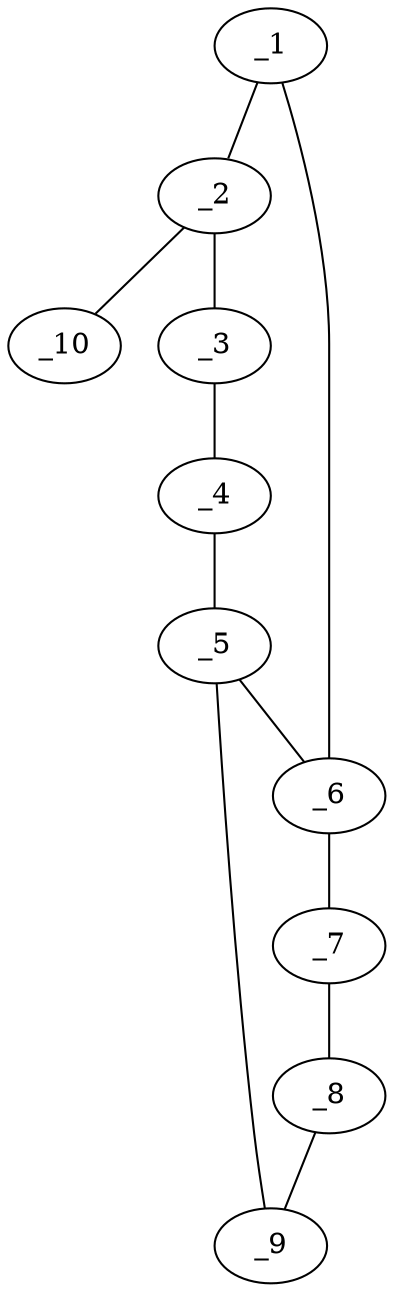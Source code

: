graph molid627370 {
	_1	 [charge=0,
		chem=1,
		symbol="C  ",
		x="3.7321",
		y=1];
	_2	 [charge=0,
		chem=1,
		symbol="C  ",
		x="2.866",
		y="0.5"];
	_1 -- _2	 [valence=2];
	_6	 [charge=0,
		chem=1,
		symbol="C  ",
		x="4.5981",
		y="0.5"];
	_1 -- _6	 [valence=1];
	_3	 [charge=0,
		chem=1,
		symbol="C  ",
		x="2.866",
		y="-0.5"];
	_2 -- _3	 [valence=1];
	_10	 [charge=0,
		chem=4,
		symbol="N  ",
		x=2,
		y=1];
	_2 -- _10	 [valence=1];
	_4	 [charge=0,
		chem=1,
		symbol="C  ",
		x="3.7321",
		y="-1"];
	_3 -- _4	 [valence=2];
	_5	 [charge=0,
		chem=1,
		symbol="C  ",
		x="4.5981",
		y="-0.5"];
	_4 -- _5	 [valence=1];
	_5 -- _6	 [valence=1];
	_9	 [charge=0,
		chem=4,
		symbol="N  ",
		x="5.5491",
		y="-0.809"];
	_5 -- _9	 [valence=2];
	_7	 [charge=0,
		chem=4,
		symbol="N  ",
		x="5.5491",
		y="0.809"];
	_6 -- _7	 [valence=2];
	_8	 [charge=0,
		chem=16,
		symbol="Se ",
		x="6.1369",
		y=0];
	_7 -- _8	 [valence=1];
	_8 -- _9	 [valence=1];
}

